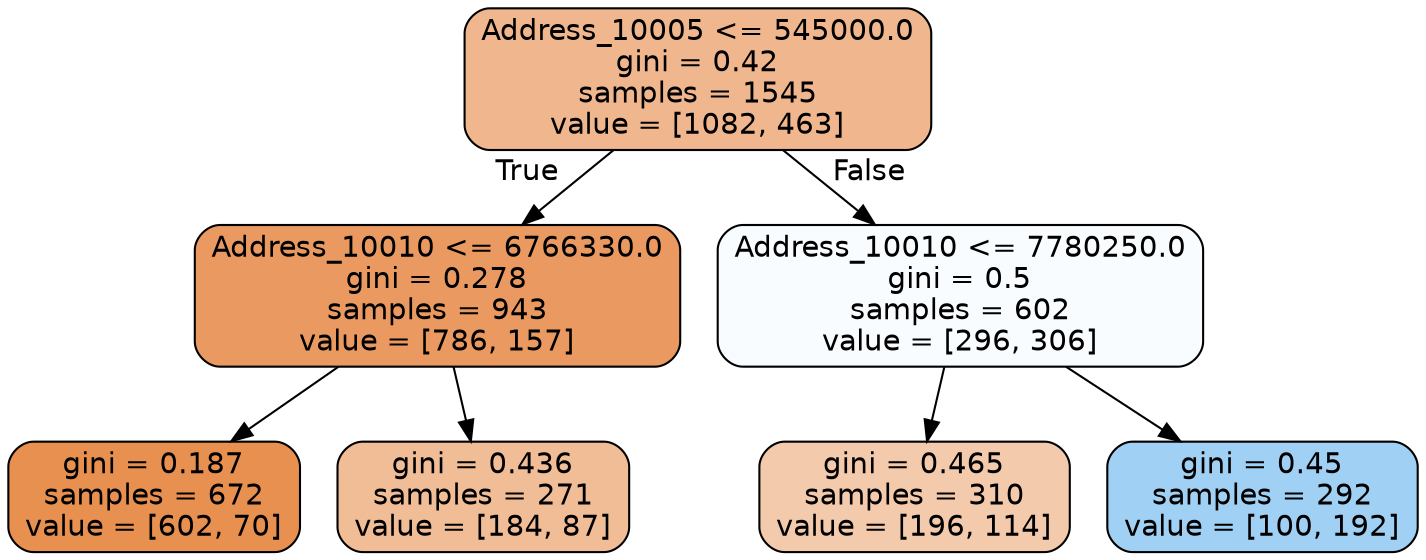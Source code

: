 digraph Tree {
node [shape=box, style="filled, rounded", color="black", fontname=helvetica] ;
edge [fontname=helvetica] ;
0 [label="Address_10005 <= 545000.0\ngini = 0.42\nsamples = 1545\nvalue = [1082, 463]", fillcolor="#f0b78e"] ;
1 [label="Address_10010 <= 6766330.0\ngini = 0.278\nsamples = 943\nvalue = [786, 157]", fillcolor="#ea9a61"] ;
0 -> 1 [labeldistance=2.5, labelangle=45, headlabel="True"] ;
2 [label="gini = 0.187\nsamples = 672\nvalue = [602, 70]", fillcolor="#e89050"] ;
1 -> 2 ;
3 [label="gini = 0.436\nsamples = 271\nvalue = [184, 87]", fillcolor="#f1bd97"] ;
1 -> 3 ;
4 [label="Address_10010 <= 7780250.0\ngini = 0.5\nsamples = 602\nvalue = [296, 306]", fillcolor="#f9fcfe"] ;
0 -> 4 [labeldistance=2.5, labelangle=-45, headlabel="False"] ;
5 [label="gini = 0.465\nsamples = 310\nvalue = [196, 114]", fillcolor="#f4caac"] ;
4 -> 5 ;
6 [label="gini = 0.45\nsamples = 292\nvalue = [100, 192]", fillcolor="#a0d0f3"] ;
4 -> 6 ;
}